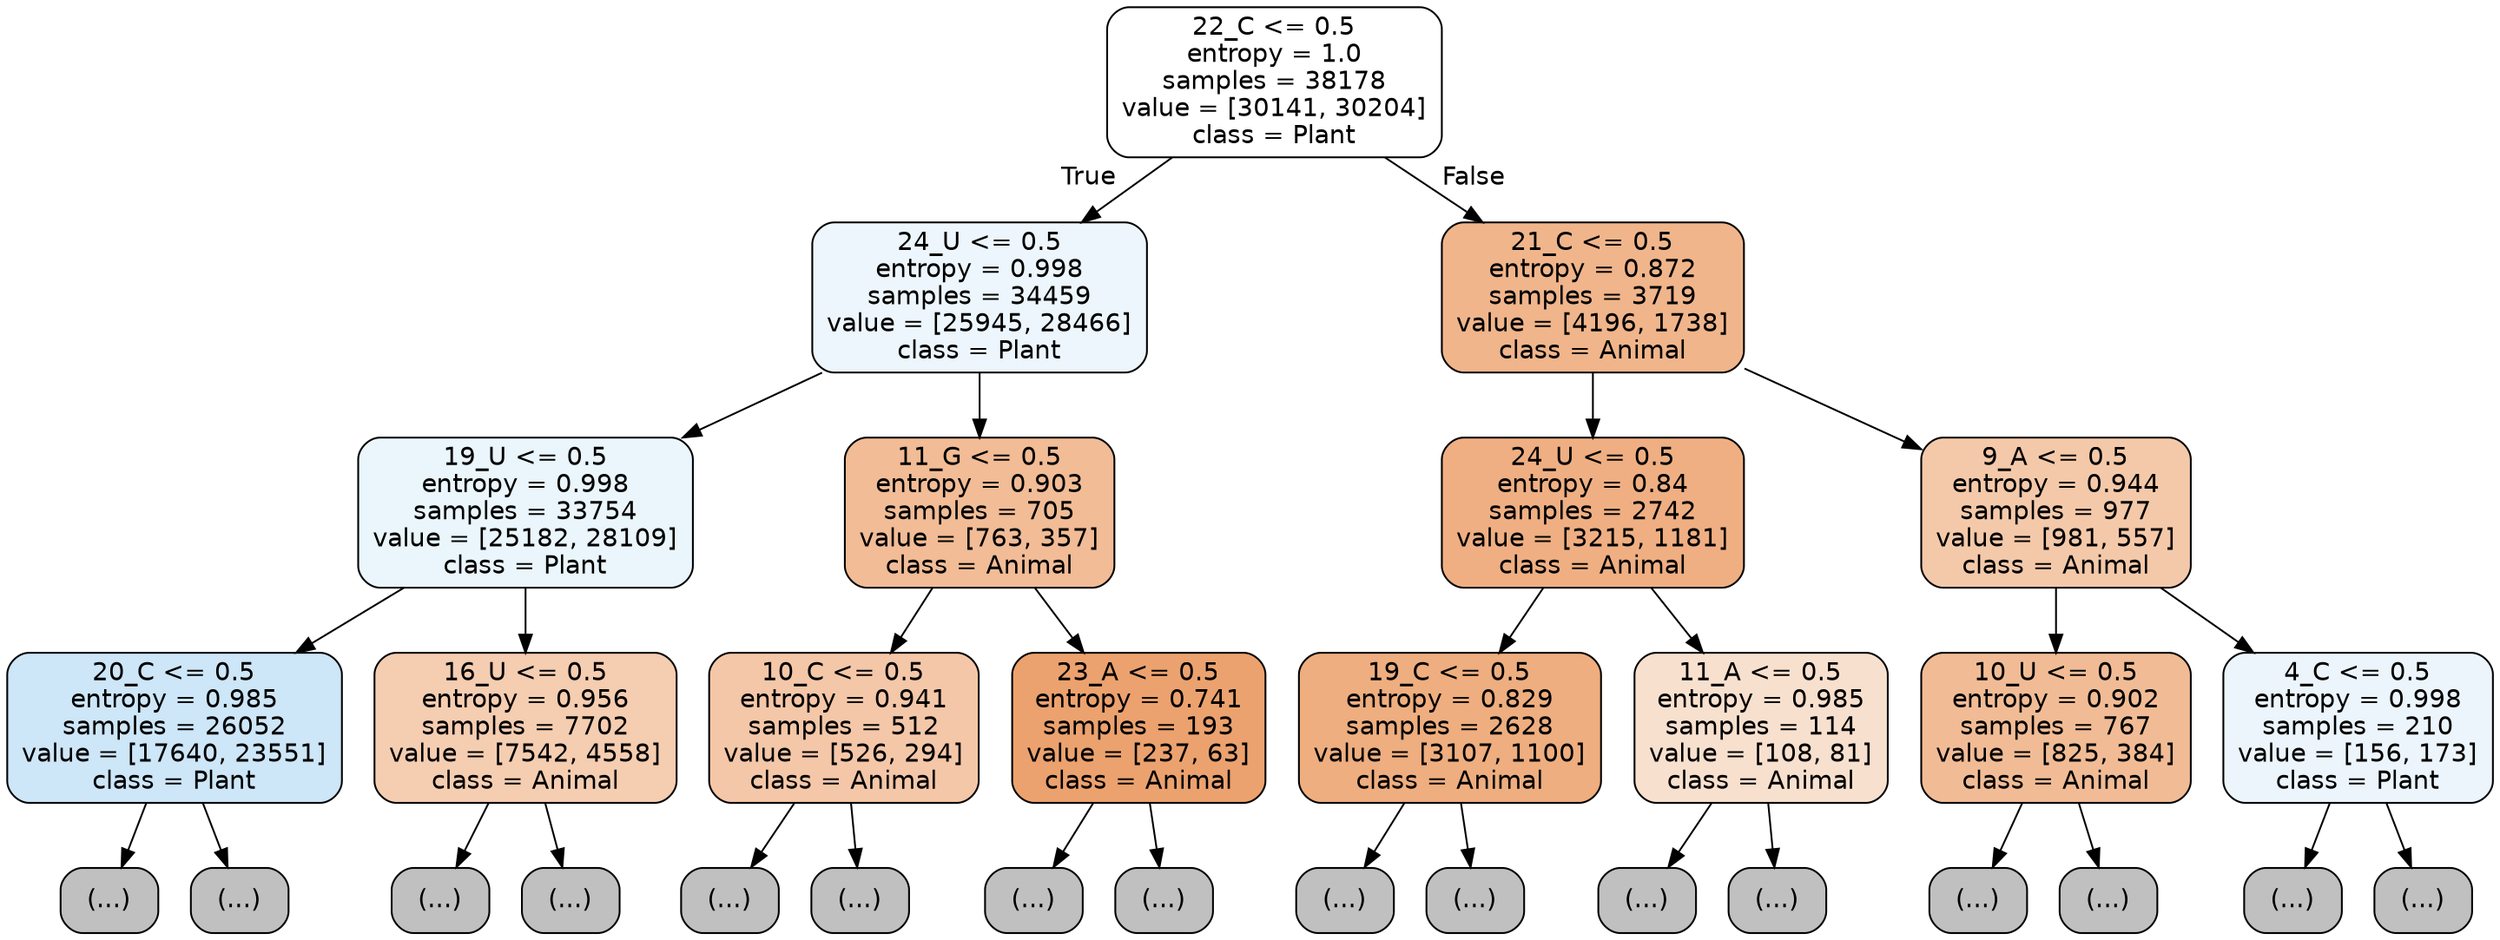 digraph Tree {
node [shape=box, style="filled, rounded", color="black", fontname="helvetica"] ;
edge [fontname="helvetica"] ;
0 [label="22_C <= 0.5\nentropy = 1.0\nsamples = 38178\nvalue = [30141, 30204]\nclass = Plant", fillcolor="#ffffff"] ;
1 [label="24_U <= 0.5\nentropy = 0.998\nsamples = 34459\nvalue = [25945, 28466]\nclass = Plant", fillcolor="#edf6fd"] ;
0 -> 1 [labeldistance=2.5, labelangle=45, headlabel="True"] ;
2 [label="19_U <= 0.5\nentropy = 0.998\nsamples = 33754\nvalue = [25182, 28109]\nclass = Plant", fillcolor="#eaf5fc"] ;
1 -> 2 ;
3 [label="20_C <= 0.5\nentropy = 0.985\nsamples = 26052\nvalue = [17640, 23551]\nclass = Plant", fillcolor="#cde6f8"] ;
2 -> 3 ;
4 [label="(...)", fillcolor="#C0C0C0"] ;
3 -> 4 ;
8259 [label="(...)", fillcolor="#C0C0C0"] ;
3 -> 8259 ;
10794 [label="16_U <= 0.5\nentropy = 0.956\nsamples = 7702\nvalue = [7542, 4558]\nclass = Animal", fillcolor="#f5cdb1"] ;
2 -> 10794 ;
10795 [label="(...)", fillcolor="#C0C0C0"] ;
10794 -> 10795 ;
13522 [label="(...)", fillcolor="#C0C0C0"] ;
10794 -> 13522 ;
14533 [label="11_G <= 0.5\nentropy = 0.903\nsamples = 705\nvalue = [763, 357]\nclass = Animal", fillcolor="#f1bc96"] ;
1 -> 14533 ;
14534 [label="10_C <= 0.5\nentropy = 0.941\nsamples = 512\nvalue = [526, 294]\nclass = Animal", fillcolor="#f4c7a8"] ;
14533 -> 14534 ;
14535 [label="(...)", fillcolor="#C0C0C0"] ;
14534 -> 14535 ;
14758 [label="(...)", fillcolor="#C0C0C0"] ;
14534 -> 14758 ;
14813 [label="23_A <= 0.5\nentropy = 0.741\nsamples = 193\nvalue = [237, 63]\nclass = Animal", fillcolor="#eca26e"] ;
14533 -> 14813 ;
14814 [label="(...)", fillcolor="#C0C0C0"] ;
14813 -> 14814 ;
14877 [label="(...)", fillcolor="#C0C0C0"] ;
14813 -> 14877 ;
14900 [label="21_C <= 0.5\nentropy = 0.872\nsamples = 3719\nvalue = [4196, 1738]\nclass = Animal", fillcolor="#f0b58b"] ;
0 -> 14900 [labeldistance=2.5, labelangle=-45, headlabel="False"] ;
14901 [label="24_U <= 0.5\nentropy = 0.84\nsamples = 2742\nvalue = [3215, 1181]\nclass = Animal", fillcolor="#efaf82"] ;
14900 -> 14901 ;
14902 [label="19_C <= 0.5\nentropy = 0.829\nsamples = 2628\nvalue = [3107, 1100]\nclass = Animal", fillcolor="#eeae7f"] ;
14901 -> 14902 ;
14903 [label="(...)", fillcolor="#C0C0C0"] ;
14902 -> 14903 ;
15796 [label="(...)", fillcolor="#C0C0C0"] ;
14902 -> 15796 ;
16199 [label="11_A <= 0.5\nentropy = 0.985\nsamples = 114\nvalue = [108, 81]\nclass = Animal", fillcolor="#f8e0ce"] ;
14901 -> 16199 ;
16200 [label="(...)", fillcolor="#C0C0C0"] ;
16199 -> 16200 ;
16265 [label="(...)", fillcolor="#C0C0C0"] ;
16199 -> 16265 ;
16290 [label="9_A <= 0.5\nentropy = 0.944\nsamples = 977\nvalue = [981, 557]\nclass = Animal", fillcolor="#f4c9a9"] ;
14900 -> 16290 ;
16291 [label="10_U <= 0.5\nentropy = 0.902\nsamples = 767\nvalue = [825, 384]\nclass = Animal", fillcolor="#f1bc95"] ;
16290 -> 16291 ;
16292 [label="(...)", fillcolor="#C0C0C0"] ;
16291 -> 16292 ;
16581 [label="(...)", fillcolor="#C0C0C0"] ;
16291 -> 16581 ;
16652 [label="4_C <= 0.5\nentropy = 0.998\nsamples = 210\nvalue = [156, 173]\nclass = Plant", fillcolor="#ecf5fc"] ;
16290 -> 16652 ;
16653 [label="(...)", fillcolor="#C0C0C0"] ;
16652 -> 16653 ;
16742 [label="(...)", fillcolor="#C0C0C0"] ;
16652 -> 16742 ;
}